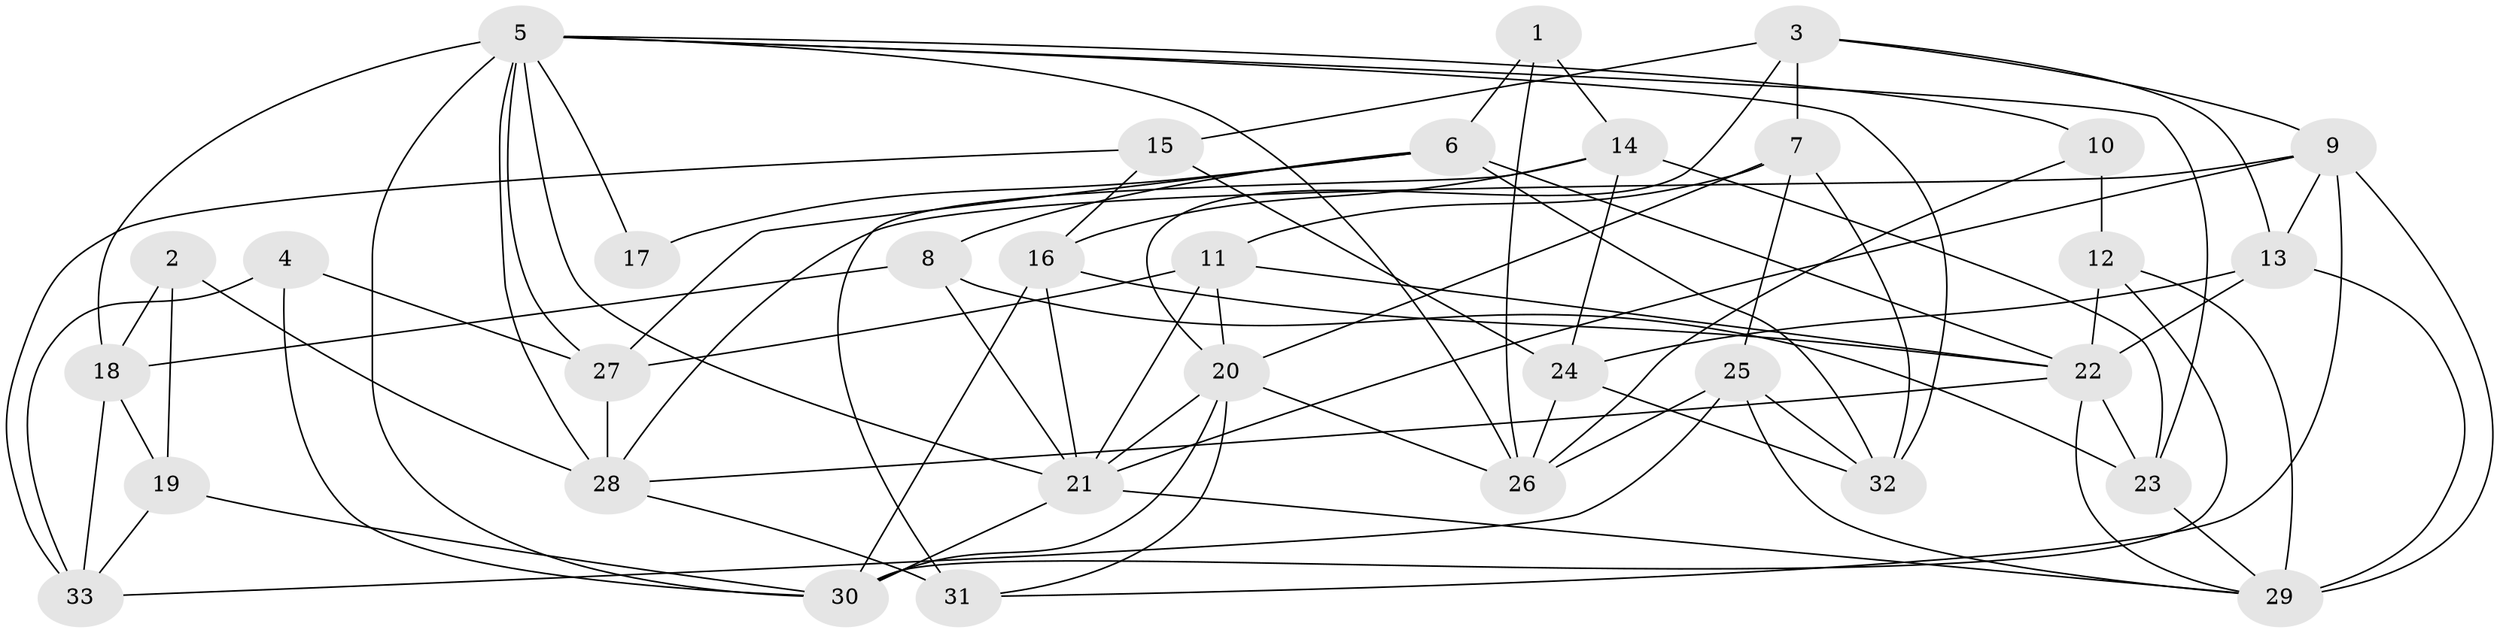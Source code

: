 // original degree distribution, {2: 0.09090909090909091, 3: 0.3333333333333333, 4: 0.21212121212121213, 5: 0.25757575757575757, 6: 0.07575757575757576, 7: 0.015151515151515152, 8: 0.015151515151515152}
// Generated by graph-tools (version 1.1) at 2025/26/03/09/25 03:26:15]
// undirected, 33 vertices, 85 edges
graph export_dot {
graph [start="1"]
  node [color=gray90,style=filled];
  1;
  2;
  3;
  4;
  5;
  6;
  7;
  8;
  9;
  10;
  11;
  12;
  13;
  14;
  15;
  16;
  17;
  18;
  19;
  20;
  21;
  22;
  23;
  24;
  25;
  26;
  27;
  28;
  29;
  30;
  31;
  32;
  33;
  1 -- 6 [weight=1.0];
  1 -- 14 [weight=1.0];
  1 -- 26 [weight=1.0];
  2 -- 18 [weight=1.0];
  2 -- 19 [weight=1.0];
  2 -- 28 [weight=2.0];
  3 -- 7 [weight=1.0];
  3 -- 9 [weight=1.0];
  3 -- 13 [weight=1.0];
  3 -- 15 [weight=1.0];
  3 -- 20 [weight=1.0];
  4 -- 27 [weight=1.0];
  4 -- 30 [weight=1.0];
  4 -- 33 [weight=1.0];
  5 -- 10 [weight=1.0];
  5 -- 17 [weight=1.0];
  5 -- 18 [weight=2.0];
  5 -- 21 [weight=1.0];
  5 -- 23 [weight=1.0];
  5 -- 26 [weight=1.0];
  5 -- 27 [weight=1.0];
  5 -- 28 [weight=2.0];
  5 -- 30 [weight=1.0];
  5 -- 32 [weight=1.0];
  6 -- 8 [weight=2.0];
  6 -- 17 [weight=1.0];
  6 -- 22 [weight=1.0];
  6 -- 27 [weight=1.0];
  6 -- 32 [weight=2.0];
  7 -- 11 [weight=1.0];
  7 -- 20 [weight=1.0];
  7 -- 25 [weight=1.0];
  7 -- 32 [weight=2.0];
  8 -- 18 [weight=1.0];
  8 -- 21 [weight=1.0];
  8 -- 23 [weight=1.0];
  9 -- 13 [weight=1.0];
  9 -- 21 [weight=1.0];
  9 -- 28 [weight=1.0];
  9 -- 29 [weight=2.0];
  9 -- 31 [weight=1.0];
  10 -- 12 [weight=1.0];
  10 -- 26 [weight=1.0];
  11 -- 20 [weight=1.0];
  11 -- 21 [weight=1.0];
  11 -- 22 [weight=1.0];
  11 -- 27 [weight=1.0];
  12 -- 22 [weight=1.0];
  12 -- 29 [weight=1.0];
  12 -- 30 [weight=1.0];
  13 -- 22 [weight=1.0];
  13 -- 24 [weight=1.0];
  13 -- 29 [weight=1.0];
  14 -- 16 [weight=1.0];
  14 -- 23 [weight=1.0];
  14 -- 24 [weight=1.0];
  14 -- 31 [weight=2.0];
  15 -- 16 [weight=1.0];
  15 -- 24 [weight=2.0];
  15 -- 33 [weight=2.0];
  16 -- 21 [weight=1.0];
  16 -- 22 [weight=1.0];
  16 -- 30 [weight=1.0];
  18 -- 19 [weight=2.0];
  18 -- 33 [weight=1.0];
  19 -- 30 [weight=1.0];
  19 -- 33 [weight=2.0];
  20 -- 21 [weight=1.0];
  20 -- 26 [weight=1.0];
  20 -- 30 [weight=1.0];
  20 -- 31 [weight=1.0];
  21 -- 29 [weight=1.0];
  21 -- 30 [weight=1.0];
  22 -- 23 [weight=1.0];
  22 -- 28 [weight=2.0];
  22 -- 29 [weight=1.0];
  23 -- 29 [weight=1.0];
  24 -- 26 [weight=1.0];
  24 -- 32 [weight=1.0];
  25 -- 26 [weight=1.0];
  25 -- 29 [weight=1.0];
  25 -- 32 [weight=1.0];
  25 -- 33 [weight=1.0];
  27 -- 28 [weight=1.0];
  28 -- 31 [weight=1.0];
}
